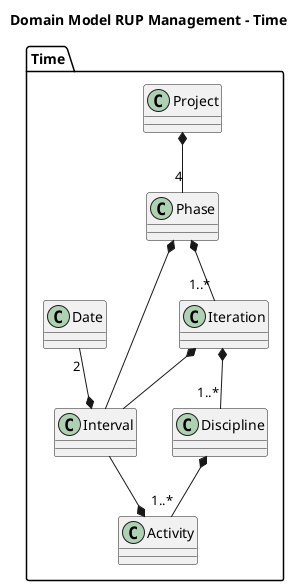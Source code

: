 @startuml
top to bottom direction
title Domain Model RUP Management - Time

Class Time.Project
Class Time.Phase
Class Time.Iteration
Class Time.Discipline

Time.Project *-- "4" Time.Phase
Time.Phase *-- "1..*" Time.Iteration
Time.Phase *-- Time.Interval
Time.Iteration *-- "1..*" Time.Discipline
Time.Iteration *-- Time.Interval
Time.Discipline *-- "1..*"  Time.Activity
Time.Interval --* Time.Activity  
Time.Date "2" --*  Time.Interval  

@enduml
